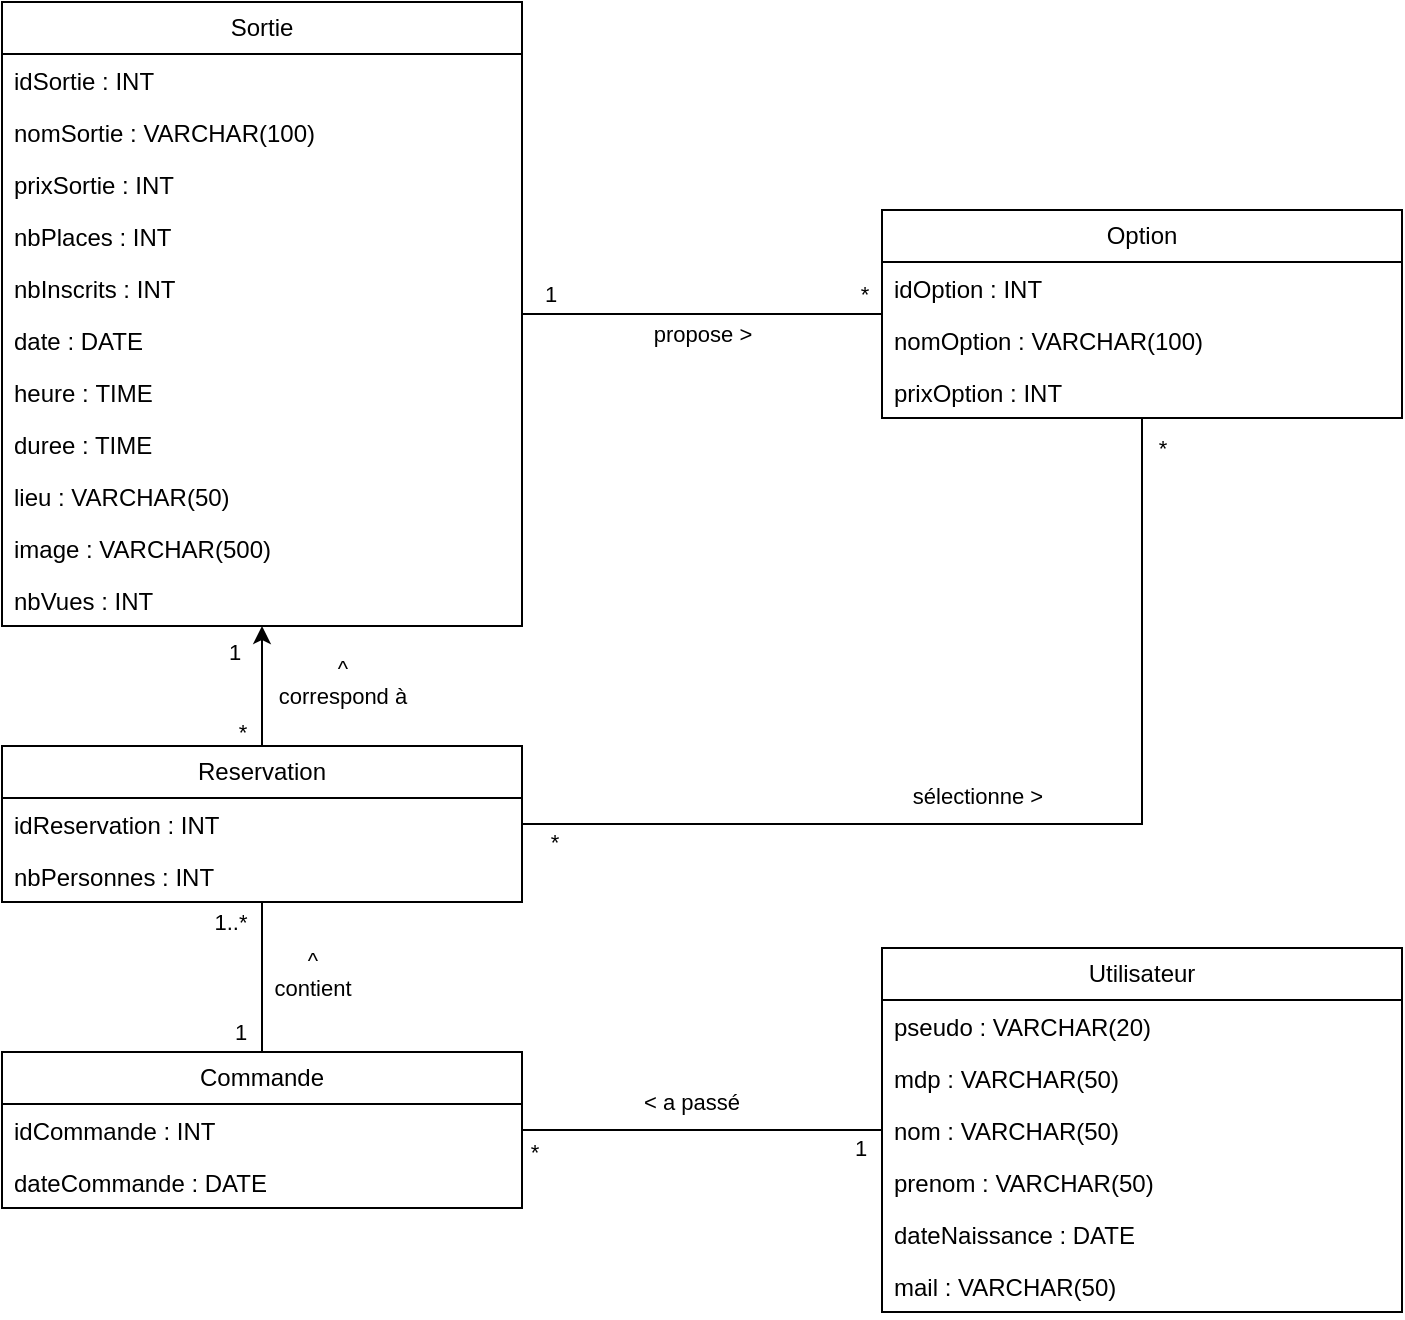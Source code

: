 <mxfile version="21.0.2" type="device"><diagram name="Page-1" id="KkOeHY4kY6QhNkOraECO"><mxGraphModel dx="1434" dy="756" grid="1" gridSize="10" guides="1" tooltips="1" connect="1" arrows="1" fold="1" page="1" pageScale="1" pageWidth="827" pageHeight="1169" math="0" shadow="0"><root><mxCell id="0"/><mxCell id="1" parent="0"/><mxCell id="X-yFYKF53ZfedXlyMGfH-48" style="rounded=0;orthogonalLoop=1;jettySize=auto;html=1;edgeStyle=orthogonalEdgeStyle;endArrow=none;endFill=0;" parent="1" source="X-yFYKF53ZfedXlyMGfH-1" target="X-yFYKF53ZfedXlyMGfH-9" edge="1"><mxGeometry relative="1" as="geometry"/></mxCell><mxCell id="X-yFYKF53ZfedXlyMGfH-50" value="*" style="edgeLabel;html=1;align=center;verticalAlign=middle;resizable=0;points=[];" parent="X-yFYKF53ZfedXlyMGfH-48" vertex="1" connectable="0"><mxGeometry x="0.759" y="1" relative="1" as="geometry"><mxPoint x="12" y="-9" as="offset"/></mxGeometry></mxCell><mxCell id="X-yFYKF53ZfedXlyMGfH-51" value="1" style="edgeLabel;html=1;align=center;verticalAlign=middle;resizable=0;points=[];" parent="X-yFYKF53ZfedXlyMGfH-48" vertex="1" connectable="0"><mxGeometry x="-0.842" y="-1" relative="1" as="geometry"><mxPoint y="-11" as="offset"/></mxGeometry></mxCell><mxCell id="X-yFYKF53ZfedXlyMGfH-61" value="propose &amp;gt;" style="edgeLabel;html=1;align=center;verticalAlign=middle;resizable=0;points=[];" parent="X-yFYKF53ZfedXlyMGfH-48" vertex="1" connectable="0"><mxGeometry x="-0.144" y="1" relative="1" as="geometry"><mxPoint x="13" y="11" as="offset"/></mxGeometry></mxCell><mxCell id="X-yFYKF53ZfedXlyMGfH-1" value="Sortie" style="swimlane;fontStyle=0;childLayout=stackLayout;horizontal=1;startSize=26;fillColor=none;horizontalStack=0;resizeParent=1;resizeParentMax=0;resizeLast=0;collapsible=1;marginBottom=0;whiteSpace=wrap;html=1;" parent="1" vertex="1"><mxGeometry x="20" y="60" width="260" height="312" as="geometry"/></mxCell><mxCell id="X-yFYKF53ZfedXlyMGfH-2" value="idSortie : INT" style="text;strokeColor=none;fillColor=none;align=left;verticalAlign=top;spacingLeft=4;spacingRight=4;overflow=hidden;rotatable=0;points=[[0,0.5],[1,0.5]];portConstraint=eastwest;whiteSpace=wrap;html=1;" parent="X-yFYKF53ZfedXlyMGfH-1" vertex="1"><mxGeometry y="26" width="260" height="26" as="geometry"/></mxCell><mxCell id="X-yFYKF53ZfedXlyMGfH-3" value="nomSortie : VARCHAR(100)" style="text;strokeColor=none;fillColor=none;align=left;verticalAlign=top;spacingLeft=4;spacingRight=4;overflow=hidden;rotatable=0;points=[[0,0.5],[1,0.5]];portConstraint=eastwest;whiteSpace=wrap;html=1;" parent="X-yFYKF53ZfedXlyMGfH-1" vertex="1"><mxGeometry y="52" width="260" height="26" as="geometry"/></mxCell><mxCell id="X-yFYKF53ZfedXlyMGfH-5" value="prixSortie : INT" style="text;strokeColor=none;fillColor=none;align=left;verticalAlign=top;spacingLeft=4;spacingRight=4;overflow=hidden;rotatable=0;points=[[0,0.5],[1,0.5]];portConstraint=eastwest;whiteSpace=wrap;html=1;" parent="X-yFYKF53ZfedXlyMGfH-1" vertex="1"><mxGeometry y="78" width="260" height="26" as="geometry"/></mxCell><mxCell id="X-yFYKF53ZfedXlyMGfH-17" value="nbPlaces : INT" style="text;strokeColor=none;fillColor=none;align=left;verticalAlign=top;spacingLeft=4;spacingRight=4;overflow=hidden;rotatable=0;points=[[0,0.5],[1,0.5]];portConstraint=eastwest;whiteSpace=wrap;html=1;" parent="X-yFYKF53ZfedXlyMGfH-1" vertex="1"><mxGeometry y="104" width="260" height="26" as="geometry"/></mxCell><mxCell id="X-yFYKF53ZfedXlyMGfH-6" value="nbInscrits : INT" style="text;strokeColor=none;fillColor=none;align=left;verticalAlign=top;spacingLeft=4;spacingRight=4;overflow=hidden;rotatable=0;points=[[0,0.5],[1,0.5]];portConstraint=eastwest;whiteSpace=wrap;html=1;" parent="X-yFYKF53ZfedXlyMGfH-1" vertex="1"><mxGeometry y="130" width="260" height="26" as="geometry"/></mxCell><mxCell id="X-yFYKF53ZfedXlyMGfH-4" value="date : DATE" style="text;strokeColor=none;fillColor=none;align=left;verticalAlign=top;spacingLeft=4;spacingRight=4;overflow=hidden;rotatable=0;points=[[0,0.5],[1,0.5]];portConstraint=eastwest;whiteSpace=wrap;html=1;" parent="X-yFYKF53ZfedXlyMGfH-1" vertex="1"><mxGeometry y="156" width="260" height="26" as="geometry"/></mxCell><mxCell id="X-yFYKF53ZfedXlyMGfH-7" value="heure :&amp;nbsp;TIME" style="text;strokeColor=none;fillColor=none;align=left;verticalAlign=top;spacingLeft=4;spacingRight=4;overflow=hidden;rotatable=0;points=[[0,0.5],[1,0.5]];portConstraint=eastwest;whiteSpace=wrap;html=1;" parent="X-yFYKF53ZfedXlyMGfH-1" vertex="1"><mxGeometry y="182" width="260" height="26" as="geometry"/></mxCell><mxCell id="X-yFYKF53ZfedXlyMGfH-8" value="duree : TIME" style="text;strokeColor=none;fillColor=none;align=left;verticalAlign=top;spacingLeft=4;spacingRight=4;overflow=hidden;rotatable=0;points=[[0,0.5],[1,0.5]];portConstraint=eastwest;whiteSpace=wrap;html=1;" parent="X-yFYKF53ZfedXlyMGfH-1" vertex="1"><mxGeometry y="208" width="260" height="26" as="geometry"/></mxCell><mxCell id="bb83VSBvexIcqe6486-5-1" value="lieu : VARCHAR(50)" style="text;strokeColor=none;fillColor=none;align=left;verticalAlign=top;spacingLeft=4;spacingRight=4;overflow=hidden;rotatable=0;points=[[0,0.5],[1,0.5]];portConstraint=eastwest;whiteSpace=wrap;html=1;" parent="X-yFYKF53ZfedXlyMGfH-1" vertex="1"><mxGeometry y="234" width="260" height="26" as="geometry"/></mxCell><mxCell id="Gp1cdVBJpd_r5szsoS5Q-1" value="image : VARCHAR(500)" style="text;strokeColor=none;fillColor=none;align=left;verticalAlign=top;spacingLeft=4;spacingRight=4;overflow=hidden;rotatable=0;points=[[0,0.5],[1,0.5]];portConstraint=eastwest;whiteSpace=wrap;html=1;" vertex="1" parent="X-yFYKF53ZfedXlyMGfH-1"><mxGeometry y="260" width="260" height="26" as="geometry"/></mxCell><mxCell id="X-yFYKF53ZfedXlyMGfH-47" value="nbVues : INT" style="text;strokeColor=none;fillColor=none;align=left;verticalAlign=top;spacingLeft=4;spacingRight=4;overflow=hidden;rotatable=0;points=[[0,0.5],[1,0.5]];portConstraint=eastwest;whiteSpace=wrap;html=1;" parent="X-yFYKF53ZfedXlyMGfH-1" vertex="1"><mxGeometry y="286" width="260" height="26" as="geometry"/></mxCell><mxCell id="X-yFYKF53ZfedXlyMGfH-9" value="Option" style="swimlane;fontStyle=0;childLayout=stackLayout;horizontal=1;startSize=26;fillColor=none;horizontalStack=0;resizeParent=1;resizeParentMax=0;resizeLast=0;collapsible=1;marginBottom=0;whiteSpace=wrap;html=1;" parent="1" vertex="1"><mxGeometry x="460" y="164" width="260" height="104" as="geometry"/></mxCell><mxCell id="X-yFYKF53ZfedXlyMGfH-10" value="idOption : INT" style="text;strokeColor=none;fillColor=none;align=left;verticalAlign=top;spacingLeft=4;spacingRight=4;overflow=hidden;rotatable=0;points=[[0,0.5],[1,0.5]];portConstraint=eastwest;whiteSpace=wrap;html=1;" parent="X-yFYKF53ZfedXlyMGfH-9" vertex="1"><mxGeometry y="26" width="260" height="26" as="geometry"/></mxCell><mxCell id="X-yFYKF53ZfedXlyMGfH-11" value="nomOption : VARCHAR(100)" style="text;strokeColor=none;fillColor=none;align=left;verticalAlign=top;spacingLeft=4;spacingRight=4;overflow=hidden;rotatable=0;points=[[0,0.5],[1,0.5]];portConstraint=eastwest;whiteSpace=wrap;html=1;" parent="X-yFYKF53ZfedXlyMGfH-9" vertex="1"><mxGeometry y="52" width="260" height="26" as="geometry"/></mxCell><mxCell id="X-yFYKF53ZfedXlyMGfH-12" value="prixOption : INT" style="text;strokeColor=none;fillColor=none;align=left;verticalAlign=top;spacingLeft=4;spacingRight=4;overflow=hidden;rotatable=0;points=[[0,0.5],[1,0.5]];portConstraint=eastwest;whiteSpace=wrap;html=1;" parent="X-yFYKF53ZfedXlyMGfH-9" vertex="1"><mxGeometry y="78" width="260" height="26" as="geometry"/></mxCell><mxCell id="X-yFYKF53ZfedXlyMGfH-18" value="Utilisateur" style="swimlane;fontStyle=0;childLayout=stackLayout;horizontal=1;startSize=26;fillColor=none;horizontalStack=0;resizeParent=1;resizeParentMax=0;resizeLast=0;collapsible=1;marginBottom=0;whiteSpace=wrap;html=1;" parent="1" vertex="1"><mxGeometry x="460" y="533" width="260" height="182" as="geometry"/></mxCell><mxCell id="X-yFYKF53ZfedXlyMGfH-19" value="pseudo : VARCHAR(20)" style="text;strokeColor=none;fillColor=none;align=left;verticalAlign=top;spacingLeft=4;spacingRight=4;overflow=hidden;rotatable=0;points=[[0,0.5],[1,0.5]];portConstraint=eastwest;whiteSpace=wrap;html=1;" parent="X-yFYKF53ZfedXlyMGfH-18" vertex="1"><mxGeometry y="26" width="260" height="26" as="geometry"/></mxCell><mxCell id="X-yFYKF53ZfedXlyMGfH-20" value="mdp : VARCHAR(50)" style="text;strokeColor=none;fillColor=none;align=left;verticalAlign=top;spacingLeft=4;spacingRight=4;overflow=hidden;rotatable=0;points=[[0,0.5],[1,0.5]];portConstraint=eastwest;whiteSpace=wrap;html=1;" parent="X-yFYKF53ZfedXlyMGfH-18" vertex="1"><mxGeometry y="52" width="260" height="26" as="geometry"/></mxCell><mxCell id="X-yFYKF53ZfedXlyMGfH-24" value="nom : VARCHAR(50)" style="text;strokeColor=none;fillColor=none;align=left;verticalAlign=top;spacingLeft=4;spacingRight=4;overflow=hidden;rotatable=0;points=[[0,0.5],[1,0.5]];portConstraint=eastwest;whiteSpace=wrap;html=1;" parent="X-yFYKF53ZfedXlyMGfH-18" vertex="1"><mxGeometry y="78" width="260" height="26" as="geometry"/></mxCell><mxCell id="X-yFYKF53ZfedXlyMGfH-21" value="prenom : VARCHAR(50)" style="text;strokeColor=none;fillColor=none;align=left;verticalAlign=top;spacingLeft=4;spacingRight=4;overflow=hidden;rotatable=0;points=[[0,0.5],[1,0.5]];portConstraint=eastwest;whiteSpace=wrap;html=1;" parent="X-yFYKF53ZfedXlyMGfH-18" vertex="1"><mxGeometry y="104" width="260" height="26" as="geometry"/></mxCell><mxCell id="X-yFYKF53ZfedXlyMGfH-22" value="dateNaissance : DATE" style="text;strokeColor=none;fillColor=none;align=left;verticalAlign=top;spacingLeft=4;spacingRight=4;overflow=hidden;rotatable=0;points=[[0,0.5],[1,0.5]];portConstraint=eastwest;whiteSpace=wrap;html=1;" parent="X-yFYKF53ZfedXlyMGfH-18" vertex="1"><mxGeometry y="130" width="260" height="26" as="geometry"/></mxCell><mxCell id="X-yFYKF53ZfedXlyMGfH-23" value="mail : VARCHAR(50)" style="text;strokeColor=none;fillColor=none;align=left;verticalAlign=top;spacingLeft=4;spacingRight=4;overflow=hidden;rotatable=0;points=[[0,0.5],[1,0.5]];portConstraint=eastwest;whiteSpace=wrap;html=1;" parent="X-yFYKF53ZfedXlyMGfH-18" vertex="1"><mxGeometry y="156" width="260" height="26" as="geometry"/></mxCell><mxCell id="X-yFYKF53ZfedXlyMGfH-52" style="edgeStyle=orthogonalEdgeStyle;rounded=0;orthogonalLoop=1;jettySize=auto;html=1;endArrow=none;endFill=0;" parent="1" source="X-yFYKF53ZfedXlyMGfH-29" target="X-yFYKF53ZfedXlyMGfH-18" edge="1"><mxGeometry relative="1" as="geometry"/></mxCell><mxCell id="X-yFYKF53ZfedXlyMGfH-53" value="1" style="edgeLabel;html=1;align=center;verticalAlign=middle;resizable=0;points=[];" parent="X-yFYKF53ZfedXlyMGfH-52" vertex="1" connectable="0"><mxGeometry x="0.92" y="1" relative="1" as="geometry"><mxPoint x="-4" y="10" as="offset"/></mxGeometry></mxCell><mxCell id="X-yFYKF53ZfedXlyMGfH-54" value="*" style="edgeLabel;html=1;align=center;verticalAlign=middle;resizable=0;points=[];" parent="X-yFYKF53ZfedXlyMGfH-52" vertex="1" connectable="0"><mxGeometry x="-0.91" y="1" relative="1" as="geometry"><mxPoint x="-2" y="12" as="offset"/></mxGeometry></mxCell><mxCell id="X-yFYKF53ZfedXlyMGfH-67" value="&amp;lt; a passé&amp;nbsp;" style="edgeLabel;html=1;align=center;verticalAlign=middle;resizable=0;points=[];" parent="X-yFYKF53ZfedXlyMGfH-52" vertex="1" connectable="0"><mxGeometry x="-0.047" relative="1" as="geometry"><mxPoint y="-14" as="offset"/></mxGeometry></mxCell><mxCell id="X-yFYKF53ZfedXlyMGfH-55" style="edgeStyle=orthogonalEdgeStyle;rounded=0;orthogonalLoop=1;jettySize=auto;html=1;endArrow=none;endFill=0;" parent="1" source="X-yFYKF53ZfedXlyMGfH-29" target="X-yFYKF53ZfedXlyMGfH-36" edge="1"><mxGeometry relative="1" as="geometry"/></mxCell><mxCell id="X-yFYKF53ZfedXlyMGfH-56" value="1..*" style="edgeLabel;html=1;align=center;verticalAlign=middle;resizable=0;points=[];" parent="X-yFYKF53ZfedXlyMGfH-55" vertex="1" connectable="0"><mxGeometry x="0.808" y="-1" relative="1" as="geometry"><mxPoint x="-17" y="3" as="offset"/></mxGeometry></mxCell><mxCell id="X-yFYKF53ZfedXlyMGfH-57" value="1" style="edgeLabel;html=1;align=center;verticalAlign=middle;resizable=0;points=[];" parent="X-yFYKF53ZfedXlyMGfH-55" vertex="1" connectable="0"><mxGeometry x="-0.817" y="2" relative="1" as="geometry"><mxPoint x="-9" y="-3" as="offset"/></mxGeometry></mxCell><mxCell id="X-yFYKF53ZfedXlyMGfH-66" value="^&lt;br&gt;contient" style="edgeLabel;html=1;align=center;verticalAlign=middle;resizable=0;points=[];" parent="X-yFYKF53ZfedXlyMGfH-55" vertex="1" connectable="0"><mxGeometry x="-0.242" relative="1" as="geometry"><mxPoint x="25" y="-11" as="offset"/></mxGeometry></mxCell><mxCell id="X-yFYKF53ZfedXlyMGfH-29" value="Commande" style="swimlane;fontStyle=0;childLayout=stackLayout;horizontal=1;startSize=26;fillColor=none;horizontalStack=0;resizeParent=1;resizeParentMax=0;resizeLast=0;collapsible=1;marginBottom=0;whiteSpace=wrap;html=1;" parent="1" vertex="1"><mxGeometry x="20" y="585" width="260" height="78" as="geometry"/></mxCell><mxCell id="X-yFYKF53ZfedXlyMGfH-30" value="idCommande : INT" style="text;strokeColor=none;fillColor=none;align=left;verticalAlign=top;spacingLeft=4;spacingRight=4;overflow=hidden;rotatable=0;points=[[0,0.5],[1,0.5]];portConstraint=eastwest;whiteSpace=wrap;html=1;" parent="X-yFYKF53ZfedXlyMGfH-29" vertex="1"><mxGeometry y="26" width="260" height="26" as="geometry"/></mxCell><mxCell id="X-yFYKF53ZfedXlyMGfH-31" value="dateCommande : DATE" style="text;strokeColor=none;fillColor=none;align=left;verticalAlign=top;spacingLeft=4;spacingRight=4;overflow=hidden;rotatable=0;points=[[0,0.5],[1,0.5]];portConstraint=eastwest;whiteSpace=wrap;html=1;" parent="X-yFYKF53ZfedXlyMGfH-29" vertex="1"><mxGeometry y="52" width="260" height="26" as="geometry"/></mxCell><mxCell id="X-yFYKF53ZfedXlyMGfH-58" style="edgeStyle=orthogonalEdgeStyle;rounded=0;orthogonalLoop=1;jettySize=auto;html=1;" parent="1" source="X-yFYKF53ZfedXlyMGfH-36" target="X-yFYKF53ZfedXlyMGfH-1" edge="1"><mxGeometry relative="1" as="geometry"/></mxCell><mxCell id="X-yFYKF53ZfedXlyMGfH-59" value="1" style="edgeLabel;html=1;align=center;verticalAlign=middle;resizable=0;points=[];" parent="X-yFYKF53ZfedXlyMGfH-58" vertex="1" connectable="0"><mxGeometry x="-0.383" y="-1" relative="1" as="geometry"><mxPoint x="-15" y="-29" as="offset"/></mxGeometry></mxCell><mxCell id="X-yFYKF53ZfedXlyMGfH-60" value="*" style="edgeLabel;html=1;align=center;verticalAlign=middle;resizable=0;points=[];" parent="X-yFYKF53ZfedXlyMGfH-58" vertex="1" connectable="0"><mxGeometry x="-0.767" y="1" relative="1" as="geometry"><mxPoint x="-9" as="offset"/></mxGeometry></mxCell><mxCell id="X-yFYKF53ZfedXlyMGfH-62" value="^&lt;br&gt;correspond à" style="edgeLabel;html=1;align=center;verticalAlign=middle;resizable=0;points=[];" parent="X-yFYKF53ZfedXlyMGfH-58" vertex="1" connectable="0"><mxGeometry x="-0.15" y="2" relative="1" as="geometry"><mxPoint x="42" y="-7" as="offset"/></mxGeometry></mxCell><mxCell id="X-yFYKF53ZfedXlyMGfH-36" value="Reservation" style="swimlane;fontStyle=0;childLayout=stackLayout;horizontal=1;startSize=26;fillColor=none;horizontalStack=0;resizeParent=1;resizeParentMax=0;resizeLast=0;collapsible=1;marginBottom=0;whiteSpace=wrap;html=1;" parent="1" vertex="1"><mxGeometry x="20" y="432" width="260" height="78" as="geometry"/></mxCell><mxCell id="X-yFYKF53ZfedXlyMGfH-38" value="idReservation : INT" style="text;strokeColor=none;fillColor=none;align=left;verticalAlign=top;spacingLeft=4;spacingRight=4;overflow=hidden;rotatable=0;points=[[0,0.5],[1,0.5]];portConstraint=eastwest;whiteSpace=wrap;html=1;" parent="X-yFYKF53ZfedXlyMGfH-36" vertex="1"><mxGeometry y="26" width="260" height="26" as="geometry"/></mxCell><mxCell id="X-yFYKF53ZfedXlyMGfH-39" value="nbPersonnes : INT" style="text;strokeColor=none;fillColor=none;align=left;verticalAlign=top;spacingLeft=4;spacingRight=4;overflow=hidden;rotatable=0;points=[[0,0.5],[1,0.5]];portConstraint=eastwest;whiteSpace=wrap;html=1;" parent="X-yFYKF53ZfedXlyMGfH-36" vertex="1"><mxGeometry y="52" width="260" height="26" as="geometry"/></mxCell><mxCell id="bb83VSBvexIcqe6486-5-3" style="edgeStyle=orthogonalEdgeStyle;rounded=0;orthogonalLoop=1;jettySize=auto;html=1;endArrow=none;endFill=0;" parent="1" source="X-yFYKF53ZfedXlyMGfH-38" target="X-yFYKF53ZfedXlyMGfH-9" edge="1"><mxGeometry relative="1" as="geometry"/></mxCell><mxCell id="bb83VSBvexIcqe6486-5-4" value="*" style="edgeLabel;html=1;align=center;verticalAlign=middle;resizable=0;points=[];" parent="bb83VSBvexIcqe6486-5-3" vertex="1" connectable="0"><mxGeometry x="0.793" relative="1" as="geometry"><mxPoint x="10" y="-38" as="offset"/></mxGeometry></mxCell><mxCell id="bb83VSBvexIcqe6486-5-5" value="*" style="edgeLabel;html=1;align=center;verticalAlign=middle;resizable=0;points=[];" parent="bb83VSBvexIcqe6486-5-3" vertex="1" connectable="0"><mxGeometry x="-0.278" y="-1" relative="1" as="geometry"><mxPoint x="-169" y="8" as="offset"/></mxGeometry></mxCell><mxCell id="bb83VSBvexIcqe6486-5-6" value="sélectionne &amp;gt;&amp;nbsp;" style="edgeLabel;html=1;align=center;verticalAlign=middle;resizable=0;points=[];" parent="bb83VSBvexIcqe6486-5-3" vertex="1" connectable="0"><mxGeometry x="0.048" y="1" relative="1" as="geometry"><mxPoint x="-40" y="-13" as="offset"/></mxGeometry></mxCell></root></mxGraphModel></diagram></mxfile>